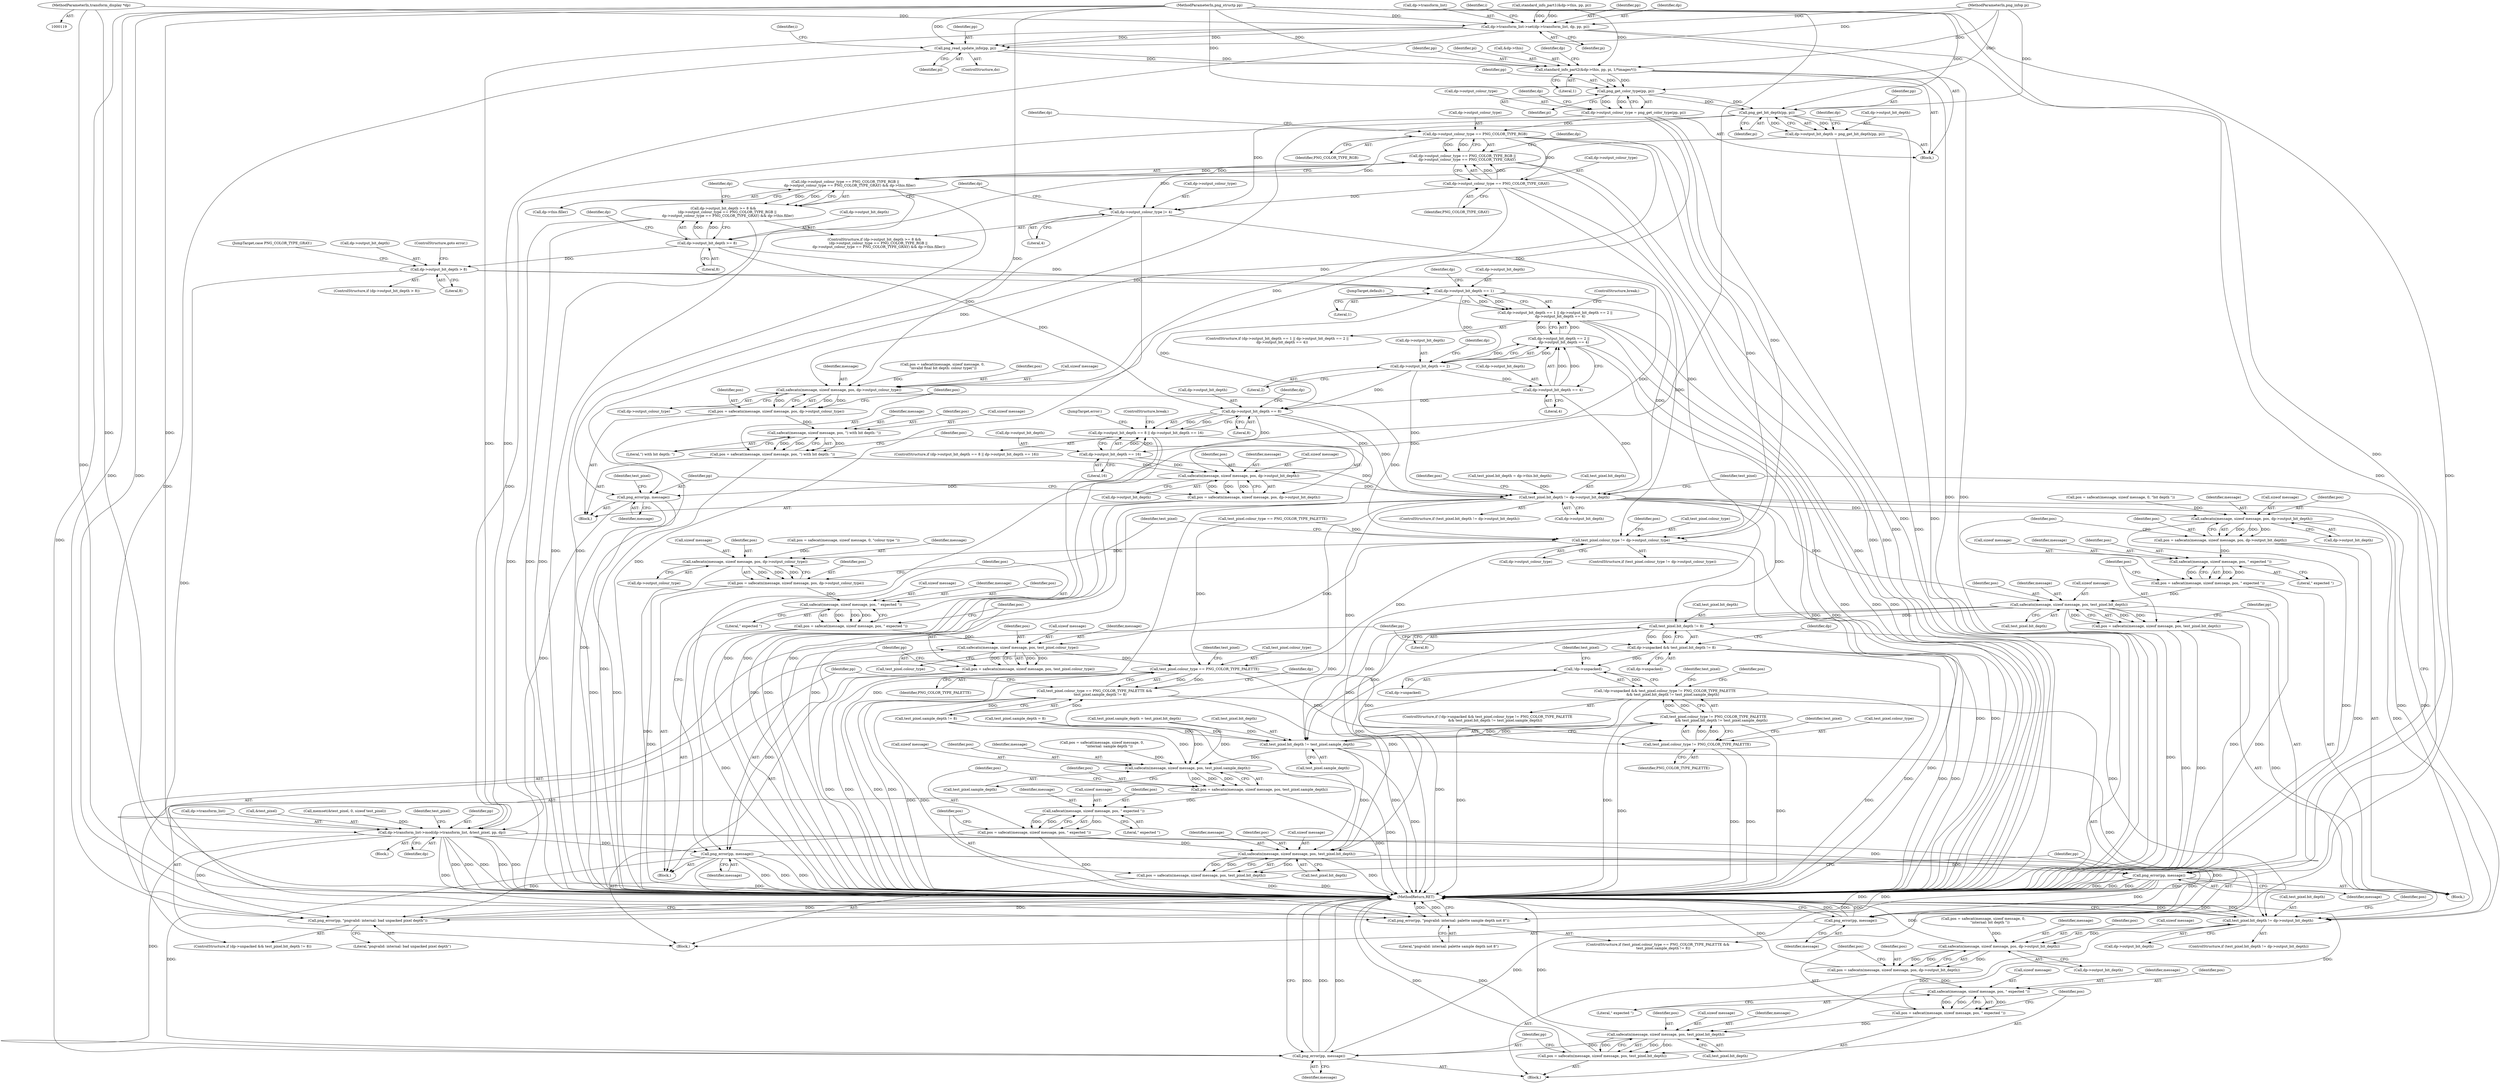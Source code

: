 digraph "0_Android_9d4853418ab2f754c2b63e091c29c5529b8b86ca_149@pointer" {
"1000120" [label="(MethodParameterIn,transform_display *dp)"];
"1000131" [label="(Call,dp->transform_list->set(dp->transform_list, dp, pp, pi))"];
"1000148" [label="(Call,png_read_update_info(pp, pi))"];
"1000155" [label="(Call,standard_info_part2(&dp->this, pp, pi, 1/*images*/))"];
"1000167" [label="(Call,png_get_color_type(pp, pi))"];
"1000163" [label="(Call,dp->output_colour_type = png_get_color_type(pp, pi))"];
"1000186" [label="(Call,dp->output_colour_type == PNG_COLOR_TYPE_RGB)"];
"1000185" [label="(Call,dp->output_colour_type == PNG_COLOR_TYPE_RGB ||\n        dp->output_colour_type == PNG_COLOR_TYPE_GRAY)"];
"1000184" [label="(Call,(dp->output_colour_type == PNG_COLOR_TYPE_RGB ||\n        dp->output_colour_type == PNG_COLOR_TYPE_GRAY) && dp->this.filler)"];
"1000178" [label="(Call,dp->output_bit_depth >= 8 &&\n       (dp->output_colour_type == PNG_COLOR_TYPE_RGB ||\n        dp->output_colour_type == PNG_COLOR_TYPE_GRAY) && dp->this.filler)"];
"1000191" [label="(Call,dp->output_colour_type == PNG_COLOR_TYPE_GRAY)"];
"1000201" [label="(Call,dp->output_colour_type |= 4)"];
"1000267" [label="(Call,safecatn(message, sizeof message, pos, dp->output_colour_type))"];
"1000265" [label="(Call,pos = safecatn(message, sizeof message, pos, dp->output_colour_type))"];
"1000277" [label="(Call,safecat(message, sizeof message, pos, \") with bit depth: \"))"];
"1000275" [label="(Call,pos = safecat(message, sizeof message, pos, \") with bit depth: \"))"];
"1000285" [label="(Call,safecatn(message, sizeof message, pos, dp->output_bit_depth))"];
"1000283" [label="(Call,pos = safecatn(message, sizeof message, pos, dp->output_bit_depth))"];
"1000293" [label="(Call,png_error(pp, message))"];
"1000371" [label="(Call,dp->transform_list->mod(dp->transform_list, &test_pixel, pp, dp))"];
"1000426" [label="(Call,png_error(pp, message))"];
"1000476" [label="(Call,png_error(pp, message))"];
"1000491" [label="(Call,png_error(pp, \"pngvalid: internal: palette sample depth not 8\"))"];
"1000505" [label="(Call,png_error(pp, \"pngvalid: internal: bad unpacked pixel depth\"))"];
"1000567" [label="(Call,png_error(pp, message))"];
"1000618" [label="(Call,png_error(pp, message))"];
"1000430" [label="(Call,test_pixel.bit_depth != dp->output_bit_depth)"];
"1000450" [label="(Call,safecatn(message, sizeof message, pos, dp->output_bit_depth))"];
"1000448" [label="(Call,pos = safecatn(message, sizeof message, pos, dp->output_bit_depth))"];
"1000460" [label="(Call,safecat(message, sizeof message, pos, \" expected \"))"];
"1000458" [label="(Call,pos = safecat(message, sizeof message, pos, \" expected \"))"];
"1000468" [label="(Call,safecatn(message, sizeof message, pos, test_pixel.bit_depth))"];
"1000466" [label="(Call,pos = safecatn(message, sizeof message, pos, test_pixel.bit_depth))"];
"1000500" [label="(Call,test_pixel.bit_depth != 8)"];
"1000496" [label="(Call,dp->unpacked && test_pixel.bit_depth != 8)"];
"1000511" [label="(Call,!dp->unpacked)"];
"1000510" [label="(Call,!dp->unpacked && test_pixel.colour_type != PNG_COLOR_TYPE_PALETTE\n              && test_pixel.bit_depth != test_pixel.sample_depth)"];
"1000521" [label="(Call,test_pixel.bit_depth != test_pixel.sample_depth)"];
"1000515" [label="(Call,test_pixel.colour_type != PNG_COLOR_TYPE_PALETTE\n              && test_pixel.bit_depth != test_pixel.sample_depth)"];
"1000541" [label="(Call,safecatn(message, sizeof message, pos, test_pixel.sample_depth))"];
"1000539" [label="(Call,pos = safecatn(message, sizeof message, pos, test_pixel.sample_depth))"];
"1000551" [label="(Call,safecat(message, sizeof message, pos, \" expected \"))"];
"1000549" [label="(Call,pos = safecat(message, sizeof message, pos, \" expected \"))"];
"1000559" [label="(Call,safecatn(message, sizeof message, pos, test_pixel.bit_depth))"];
"1000557" [label="(Call,pos = safecatn(message, sizeof message, pos, test_pixel.bit_depth))"];
"1000572" [label="(Call,test_pixel.bit_depth != dp->output_bit_depth)"];
"1000592" [label="(Call,safecatn(message, sizeof message, pos, dp->output_bit_depth))"];
"1000590" [label="(Call,pos = safecatn(message, sizeof message, pos, dp->output_bit_depth))"];
"1000602" [label="(Call,safecat(message, sizeof message, pos, \" expected \"))"];
"1000600" [label="(Call,pos = safecat(message, sizeof message, pos, \" expected \"))"];
"1000610" [label="(Call,safecatn(message, sizeof message, pos, test_pixel.bit_depth))"];
"1000608" [label="(Call,pos = safecatn(message, sizeof message, pos, test_pixel.bit_depth))"];
"1000380" [label="(Call,test_pixel.colour_type != dp->output_colour_type)"];
"1000400" [label="(Call,safecatn(message, sizeof message, pos, dp->output_colour_type))"];
"1000398" [label="(Call,pos = safecatn(message, sizeof message, pos, dp->output_colour_type))"];
"1000410" [label="(Call,safecat(message, sizeof message, pos, \" expected \"))"];
"1000408" [label="(Call,pos = safecat(message, sizeof message, pos, \" expected \"))"];
"1000418" [label="(Call,safecatn(message, sizeof message, pos, test_pixel.colour_type))"];
"1000416" [label="(Call,pos = safecatn(message, sizeof message, pos, test_pixel.colour_type))"];
"1000481" [label="(Call,test_pixel.colour_type == PNG_COLOR_TYPE_PALETTE)"];
"1000480" [label="(Call,test_pixel.colour_type == PNG_COLOR_TYPE_PALETTE &&\n          test_pixel.sample_depth != 8)"];
"1000516" [label="(Call,test_pixel.colour_type != PNG_COLOR_TYPE_PALETTE)"];
"1000174" [label="(Call,png_get_bit_depth(pp, pi))"];
"1000170" [label="(Call,dp->output_bit_depth = png_get_bit_depth(pp, pi))"];
"1000179" [label="(Call,dp->output_bit_depth >= 8)"];
"1000213" [label="(Call,dp->output_bit_depth > 8)"];
"1000222" [label="(Call,dp->output_bit_depth == 1)"];
"1000221" [label="(Call,dp->output_bit_depth == 1 || dp->output_bit_depth == 2 ||\n         dp->output_bit_depth == 4)"];
"1000228" [label="(Call,dp->output_bit_depth == 2)"];
"1000227" [label="(Call,dp->output_bit_depth == 2 ||\n         dp->output_bit_depth == 4)"];
"1000233" [label="(Call,dp->output_bit_depth == 4)"];
"1000242" [label="(Call,dp->output_bit_depth == 8)"];
"1000241" [label="(Call,dp->output_bit_depth == 8 || dp->output_bit_depth == 16)"];
"1000247" [label="(Call,dp->output_bit_depth == 16)"];
"1000481" [label="(Call,test_pixel.colour_type == PNG_COLOR_TYPE_PALETTE)"];
"1000451" [label="(Identifier,message)"];
"1000371" [label="(Call,dp->transform_list->mod(dp->transform_list, &test_pixel, pp, dp))"];
"1000513" [label="(Identifier,dp)"];
"1000400" [label="(Call,safecatn(message, sizeof message, pos, dp->output_colour_type))"];
"1000219" [label="(JumpTarget,case PNG_COLOR_TYPE_GRAY:)"];
"1000195" [label="(Identifier,PNG_COLOR_TYPE_GRAY)"];
"1000202" [label="(Call,dp->output_colour_type)"];
"1000420" [label="(Call,sizeof message)"];
"1000267" [label="(Call,safecatn(message, sizeof message, pos, dp->output_colour_type))"];
"1000191" [label="(Call,dp->output_colour_type == PNG_COLOR_TYPE_GRAY)"];
"1000458" [label="(Call,pos = safecat(message, sizeof message, pos, \" expected \"))"];
"1000164" [label="(Call,dp->output_colour_type)"];
"1000278" [label="(Identifier,message)"];
"1000492" [label="(Identifier,pp)"];
"1000448" [label="(Call,pos = safecatn(message, sizeof message, pos, dp->output_bit_depth))"];
"1000603" [label="(Identifier,message)"];
"1000222" [label="(Call,dp->output_bit_depth == 1)"];
"1000498" [label="(Identifier,dp)"];
"1000187" [label="(Call,dp->output_colour_type)"];
"1000281" [label="(Identifier,pos)"];
"1000432" [label="(Identifier,test_pixel)"];
"1000123" [label="(Block,)"];
"1000572" [label="(Call,test_pixel.bit_depth != dp->output_bit_depth)"];
"1000466" [label="(Call,pos = safecatn(message, sizeof message, pos, test_pixel.bit_depth))"];
"1000541" [label="(Call,safecatn(message, sizeof message, pos, test_pixel.sample_depth))"];
"1000495" [label="(ControlStructure,if (dp->unpacked && test_pixel.bit_depth != 8))"];
"1000417" [label="(Identifier,pos)"];
"1000135" [label="(Identifier,dp)"];
"1000606" [label="(Identifier,pos)"];
"1000480" [label="(Call,test_pixel.colour_type == PNG_COLOR_TYPE_PALETTE &&\n          test_pixel.sample_depth != 8)"];
"1000478" [label="(Identifier,message)"];
"1000214" [label="(Call,dp->output_bit_depth)"];
"1000510" [label="(Call,!dp->unpacked && test_pixel.colour_type != PNG_COLOR_TYPE_PALETTE\n              && test_pixel.bit_depth != test_pixel.sample_depth)"];
"1000515" [label="(Call,test_pixel.colour_type != PNG_COLOR_TYPE_PALETTE\n              && test_pixel.bit_depth != test_pixel.sample_depth)"];
"1000398" [label="(Call,pos = safecatn(message, sizeof message, pos, dp->output_colour_type))"];
"1000220" [label="(ControlStructure,if (dp->output_bit_depth == 1 || dp->output_bit_depth == 2 ||\n         dp->output_bit_depth == 4))"];
"1000265" [label="(Call,pos = safecatn(message, sizeof message, pos, dp->output_colour_type))"];
"1000558" [label="(Identifier,pos)"];
"1000155" [label="(Call,standard_info_part2(&dp->this, pp, pi, 1/*images*/))"];
"1000203" [label="(Identifier,dp)"];
"1000483" [label="(Identifier,test_pixel)"];
"1000449" [label="(Identifier,pos)"];
"1000328" [label="(Call,test_pixel.sample_depth = 8)"];
"1000591" [label="(Identifier,pos)"];
"1000176" [label="(Identifier,pi)"];
"1000608" [label="(Call,pos = safecatn(message, sizeof message, pos, test_pixel.bit_depth))"];
"1000190" [label="(Identifier,PNG_COLOR_TYPE_RGB)"];
"1000279" [label="(Call,sizeof message)"];
"1000506" [label="(Identifier,pp)"];
"1000512" [label="(Call,dp->unpacked)"];
"1000243" [label="(Call,dp->output_bit_depth)"];
"1000563" [label="(Identifier,pos)"];
"1000567" [label="(Call,png_error(pp, message))"];
"1000507" [label="(Literal,\"pngvalid: internal: bad unpacked pixel depth\")"];
"1000241" [label="(Call,dp->output_bit_depth == 8 || dp->output_bit_depth == 16)"];
"1000268" [label="(Identifier,message)"];
"1000252" [label="(ControlStructure,break;)"];
"1000473" [label="(Call,test_pixel.bit_depth)"];
"1000377" [label="(Identifier,pp)"];
"1000460" [label="(Call,safecat(message, sizeof message, pos, \" expected \"))"];
"1000593" [label="(Identifier,message)"];
"1000516" [label="(Call,test_pixel.colour_type != PNG_COLOR_TYPE_PALETTE)"];
"1000553" [label="(Call,sizeof message)"];
"1000596" [label="(Identifier,pos)"];
"1000300" [label="(Identifier,test_pixel)"];
"1000404" [label="(Identifier,pos)"];
"1000462" [label="(Call,sizeof message)"];
"1000579" [label="(Block,)"];
"1000511" [label="(Call,!dp->unpacked)"];
"1000493" [label="(Literal,\"pngvalid: internal: palette sample depth not 8\")"];
"1000441" [label="(Identifier,pos)"];
"1000518" [label="(Identifier,test_pixel)"];
"1000427" [label="(Identifier,pp)"];
"1000390" [label="(Call,pos = safecat(message, sizeof message, 0, \"colour type \"))"];
"1000198" [label="(Identifier,dp)"];
"1000419" [label="(Identifier,message)"];
"1000160" [label="(Identifier,pp)"];
"1000186" [label="(Call,dp->output_colour_type == PNG_COLOR_TYPE_RGB)"];
"1000545" [label="(Identifier,pos)"];
"1000272" [label="(Call,dp->output_colour_type)"];
"1000569" [label="(Identifier,message)"];
"1000228" [label="(Call,dp->output_bit_depth == 2)"];
"1000561" [label="(Call,sizeof message)"];
"1000156" [label="(Call,&dp->this)"];
"1000564" [label="(Call,test_pixel.bit_depth)"];
"1000334" [label="(Call,test_pixel.sample_depth = test_pixel.bit_depth)"];
"1000573" [label="(Call,test_pixel.bit_depth)"];
"1000384" [label="(Call,dp->output_colour_type)"];
"1000410" [label="(Call,safecat(message, sizeof message, pos, \" expected \"))"];
"1000165" [label="(Identifier,dp)"];
"1000180" [label="(Call,dp->output_bit_depth)"];
"1000212" [label="(ControlStructure,if (dp->output_bit_depth > 8))"];
"1000192" [label="(Call,dp->output_colour_type)"];
"1000455" [label="(Call,dp->output_bit_depth)"];
"1000296" [label="(Block,)"];
"1000401" [label="(Identifier,message)"];
"1000416" [label="(Call,pos = safecatn(message, sizeof message, pos, test_pixel.colour_type))"];
"1000218" [label="(ControlStructure,goto error;)"];
"1000285" [label="(Call,safecatn(message, sizeof message, pos, dp->output_bit_depth))"];
"1000226" [label="(Literal,1)"];
"1000121" [label="(MethodParameterIn,png_structp pp)"];
"1000430" [label="(Call,test_pixel.bit_depth != dp->output_bit_depth)"];
"1000505" [label="(Call,png_error(pp, \"pngvalid: internal: bad unpacked pixel depth\"))"];
"1000372" [label="(Call,dp->transform_list)"];
"1000289" [label="(Identifier,pos)"];
"1000543" [label="(Call,sizeof message)"];
"1000179" [label="(Call,dp->output_bit_depth >= 8)"];
"1000559" [label="(Call,safecatn(message, sizeof message, pos, test_pixel.bit_depth))"];
"1000470" [label="(Call,sizeof message)"];
"1000137" [label="(Identifier,pi)"];
"1000590" [label="(Call,pos = safecatn(message, sizeof message, pos, dp->output_bit_depth))"];
"1000283" [label="(Call,pos = safecatn(message, sizeof message, pos, dp->output_bit_depth))"];
"1000162" [label="(Literal,1)"];
"1000609" [label="(Identifier,pos)"];
"1000412" [label="(Call,sizeof message)"];
"1000525" [label="(Call,test_pixel.sample_depth)"];
"1000485" [label="(Identifier,PNG_COLOR_TYPE_PALETTE)"];
"1000450" [label="(Call,safecatn(message, sizeof message, pos, dp->output_bit_depth))"];
"1000422" [label="(Identifier,pos)"];
"1000415" [label="(Literal,\" expected \")"];
"1000253" [label="(JumpTarget,error:)"];
"1000257" [label="(Call,pos = safecat(message, sizeof message, 0,\n \"invalid final bit depth: colour type(\"))"];
"1000242" [label="(Call,dp->output_bit_depth == 8)"];
"1000175" [label="(Identifier,pp)"];
"1000295" [label="(Identifier,message)"];
"1000408" [label="(Call,pos = safecat(message, sizeof message, pos, \" expected \"))"];
"1000409" [label="(Identifier,pos)"];
"1000381" [label="(Call,test_pixel.colour_type)"];
"1000229" [label="(Call,dp->output_bit_depth)"];
"1000177" [label="(ControlStructure,if (dp->output_bit_depth >= 8 &&\n       (dp->output_colour_type == PNG_COLOR_TYPE_RGB ||\n        dp->output_colour_type == PNG_COLOR_TYPE_GRAY) && dp->this.filler))"];
"1000248" [label="(Call,dp->output_bit_depth)"];
"1000205" [label="(Literal,4)"];
"1000132" [label="(Call,dp->transform_list)"];
"1000521" [label="(Call,test_pixel.bit_depth != test_pixel.sample_depth)"];
"1000551" [label="(Call,safecat(message, sizeof message, pos, \" expected \"))"];
"1000594" [label="(Call,sizeof message)"];
"1000217" [label="(Literal,8)"];
"1000597" [label="(Call,dp->output_bit_depth)"];
"1000600" [label="(Call,pos = safecat(message, sizeof message, pos, \" expected \"))"];
"1000601" [label="(Identifier,pos)"];
"1000238" [label="(ControlStructure,break;)"];
"1000556" [label="(Literal,\" expected \")"];
"1000277" [label="(Call,safecat(message, sizeof message, pos, \") with bit depth: \"))"];
"1000171" [label="(Call,dp->output_bit_depth)"];
"1000426" [label="(Call,png_error(pp, message))"];
"1000251" [label="(Literal,16)"];
"1000131" [label="(Call,dp->transform_list->set(dp->transform_list, dp, pp, pi))"];
"1000523" [label="(Identifier,test_pixel)"];
"1000602" [label="(Call,safecat(message, sizeof message, pos, \" expected \"))"];
"1000230" [label="(Identifier,dp)"];
"1000150" [label="(Identifier,pi)"];
"1000169" [label="(Identifier,pi)"];
"1000476" [label="(Call,png_error(pp, message))"];
"1000568" [label="(Identifier,pp)"];
"1000276" [label="(Identifier,pos)"];
"1000227" [label="(Call,dp->output_bit_depth == 2 ||\n         dp->output_bit_depth == 4)"];
"1000583" [label="(Identifier,pos)"];
"1000313" [label="(Call,test_pixel.bit_depth = dp->this.bit_depth)"];
"1000411" [label="(Identifier,message)"];
"1000429" [label="(ControlStructure,if (test_pixel.bit_depth != dp->output_bit_depth))"];
"1000486" [label="(Call,test_pixel.sample_depth != 8)"];
"1000201" [label="(Call,dp->output_colour_type |= 4)"];
"1000196" [label="(Call,dp->this.filler)"];
"1000497" [label="(Call,dp->unpacked)"];
"1000290" [label="(Call,dp->output_bit_depth)"];
"1000540" [label="(Identifier,pos)"];
"1000174" [label="(Call,png_get_bit_depth(pp, pi))"];
"1000323" [label="(Call,test_pixel.colour_type == PNG_COLOR_TYPE_PALETTE)"];
"1000520" [label="(Identifier,PNG_COLOR_TYPE_PALETTE)"];
"1000607" [label="(Literal,\" expected \")"];
"1000249" [label="(Identifier,dp)"];
"1000522" [label="(Call,test_pixel.bit_depth)"];
"1000293" [label="(Call,png_error(pp, message))"];
"1000375" [label="(Call,&test_pixel)"];
"1000141" [label="(Identifier,i)"];
"1000452" [label="(Call,sizeof message)"];
"1000454" [label="(Identifier,pos)"];
"1000247" [label="(Call,dp->output_bit_depth == 16)"];
"1000440" [label="(Call,pos = safecat(message, sizeof message, 0, \"bit depth \"))"];
"1000184" [label="(Call,(dp->output_colour_type == PNG_COLOR_TYPE_RGB ||\n        dp->output_colour_type == PNG_COLOR_TYPE_GRAY) && dp->this.filler)"];
"1000618" [label="(Call,png_error(pp, message))"];
"1000378" [label="(Identifier,dp)"];
"1000188" [label="(Identifier,dp)"];
"1000148" [label="(Call,png_read_update_info(pp, pi))"];
"1000501" [label="(Call,test_pixel.bit_depth)"];
"1000542" [label="(Identifier,message)"];
"1000167" [label="(Call,png_get_color_type(pp, pi))"];
"1000604" [label="(Call,sizeof message)"];
"1000271" [label="(Identifier,pos)"];
"1000391" [label="(Identifier,pos)"];
"1000555" [label="(Identifier,pos)"];
"1000269" [label="(Call,sizeof message)"];
"1000246" [label="(Literal,8)"];
"1000467" [label="(Identifier,pos)"];
"1000120" [label="(MethodParameterIn,transform_display *dp)"];
"1000124" [label="(Call,standard_info_part1(&dp->this, pp, pi))"];
"1000294" [label="(Identifier,pp)"];
"1000428" [label="(Identifier,message)"];
"1000223" [label="(Call,dp->output_bit_depth)"];
"1000232" [label="(Literal,2)"];
"1000233" [label="(Call,dp->output_bit_depth == 4)"];
"1000434" [label="(Call,dp->output_bit_depth)"];
"1000571" [label="(ControlStructure,if (test_pixel.bit_depth != dp->output_bit_depth))"];
"1000614" [label="(Identifier,pos)"];
"1000235" [label="(Identifier,dp)"];
"1000459" [label="(Identifier,pos)"];
"1000402" [label="(Call,sizeof message)"];
"1000399" [label="(Identifier,pos)"];
"1000286" [label="(Identifier,message)"];
"1000387" [label="(Block,)"];
"1000423" [label="(Call,test_pixel.colour_type)"];
"1000557" [label="(Call,pos = safecatn(message, sizeof message, pos, test_pixel.bit_depth))"];
"1000468" [label="(Call,safecatn(message, sizeof message, pos, test_pixel.bit_depth))"];
"1000418" [label="(Call,safecatn(message, sizeof message, pos, test_pixel.colour_type))"];
"1000437" [label="(Block,)"];
"1000284" [label="(Identifier,pos)"];
"1000620" [label="(Identifier,message)"];
"1000539" [label="(Call,pos = safecatn(message, sizeof message, pos, test_pixel.sample_depth))"];
"1000161" [label="(Identifier,pi)"];
"1000472" [label="(Identifier,pos)"];
"1000178" [label="(Call,dp->output_bit_depth >= 8 &&\n       (dp->output_colour_type == PNG_COLOR_TYPE_RGB ||\n        dp->output_colour_type == PNG_COLOR_TYPE_GRAY) && dp->this.filler)"];
"1000531" [label="(Call,pos = safecat(message, sizeof message, 0,\n             \"internal: sample depth \"))"];
"1000298" [label="(Call,memset(&test_pixel, 0, sizeof test_pixel))"];
"1000136" [label="(Identifier,pp)"];
"1000550" [label="(Identifier,pos)"];
"1000163" [label="(Call,dp->output_colour_type = png_get_color_type(pp, pi))"];
"1000610" [label="(Call,safecatn(message, sizeof message, pos, test_pixel.bit_depth))"];
"1000491" [label="(Call,png_error(pp, \"pngvalid: internal: palette sample depth not 8\"))"];
"1000266" [label="(Identifier,pos)"];
"1000275" [label="(Call,pos = safecat(message, sizeof message, pos, \") with bit depth: \"))"];
"1000549" [label="(Call,pos = safecat(message, sizeof message, pos, \" expected \"))"];
"1000532" [label="(Identifier,pos)"];
"1000560" [label="(Identifier,message)"];
"1000592" [label="(Call,safecatn(message, sizeof message, pos, dp->output_bit_depth))"];
"1000170" [label="(Call,dp->output_bit_depth = png_get_bit_depth(pp, pi))"];
"1000221" [label="(Call,dp->output_bit_depth == 1 || dp->output_bit_depth == 2 ||\n         dp->output_bit_depth == 4)"];
"1000379" [label="(ControlStructure,if (test_pixel.colour_type != dp->output_colour_type))"];
"1000621" [label="(MethodReturn,RET)"];
"1000612" [label="(Call,sizeof message)"];
"1000153" [label="(Identifier,i)"];
"1000208" [label="(Identifier,dp)"];
"1000382" [label="(Identifier,test_pixel)"];
"1000500" [label="(Call,test_pixel.bit_depth != 8)"];
"1000552" [label="(Identifier,message)"];
"1000582" [label="(Call,pos = safecat(message, sizeof message, 0,\n            \"internal: bit depth \"))"];
"1000574" [label="(Identifier,test_pixel)"];
"1000619" [label="(Identifier,pp)"];
"1000414" [label="(Identifier,pos)"];
"1000254" [label="(Block,)"];
"1000465" [label="(Literal,\" expected \")"];
"1000183" [label="(Literal,8)"];
"1000380" [label="(Call,test_pixel.colour_type != dp->output_colour_type)"];
"1000234" [label="(Call,dp->output_bit_depth)"];
"1000287" [label="(Call,sizeof message)"];
"1000509" [label="(ControlStructure,if (!dp->unpacked && test_pixel.colour_type != PNG_COLOR_TYPE_PALETTE\n              && test_pixel.bit_depth != test_pixel.sample_depth))"];
"1000237" [label="(Literal,4)"];
"1000213" [label="(Call,dp->output_bit_depth > 8)"];
"1000181" [label="(Identifier,dp)"];
"1000282" [label="(Literal,\") with bit depth: \")"];
"1000431" [label="(Call,test_pixel.bit_depth)"];
"1000168" [label="(Identifier,pp)"];
"1000482" [label="(Call,test_pixel.colour_type)"];
"1000185" [label="(Call,dp->output_colour_type == PNG_COLOR_TYPE_RGB ||\n        dp->output_colour_type == PNG_COLOR_TYPE_GRAY)"];
"1000461" [label="(Identifier,message)"];
"1000504" [label="(Literal,8)"];
"1000405" [label="(Call,dp->output_colour_type)"];
"1000528" [label="(Block,)"];
"1000546" [label="(Call,test_pixel.sample_depth)"];
"1000122" [label="(MethodParameterIn,png_infop pi)"];
"1000149" [label="(Identifier,pp)"];
"1000469" [label="(Identifier,message)"];
"1000479" [label="(ControlStructure,if (test_pixel.colour_type == PNG_COLOR_TYPE_PALETTE &&\n          test_pixel.sample_depth != 8))"];
"1000576" [label="(Call,dp->output_bit_depth)"];
"1000615" [label="(Call,test_pixel.bit_depth)"];
"1000477" [label="(Identifier,pp)"];
"1000193" [label="(Identifier,dp)"];
"1000496" [label="(Call,dp->unpacked && test_pixel.bit_depth != 8)"];
"1000464" [label="(Identifier,pos)"];
"1000611" [label="(Identifier,message)"];
"1000488" [label="(Identifier,test_pixel)"];
"1000517" [label="(Call,test_pixel.colour_type)"];
"1000147" [label="(ControlStructure,do)"];
"1000172" [label="(Identifier,dp)"];
"1000240" [label="(ControlStructure,if (dp->output_bit_depth == 8 || dp->output_bit_depth == 16))"];
"1000239" [label="(JumpTarget,default:)"];
"1000120" -> "1000119"  [label="AST: "];
"1000120" -> "1000621"  [label="DDG: "];
"1000120" -> "1000131"  [label="DDG: "];
"1000120" -> "1000371"  [label="DDG: "];
"1000131" -> "1000123"  [label="AST: "];
"1000131" -> "1000137"  [label="CFG: "];
"1000132" -> "1000131"  [label="AST: "];
"1000135" -> "1000131"  [label="AST: "];
"1000136" -> "1000131"  [label="AST: "];
"1000137" -> "1000131"  [label="AST: "];
"1000141" -> "1000131"  [label="CFG: "];
"1000131" -> "1000621"  [label="DDG: "];
"1000124" -> "1000131"  [label="DDG: "];
"1000124" -> "1000131"  [label="DDG: "];
"1000121" -> "1000131"  [label="DDG: "];
"1000122" -> "1000131"  [label="DDG: "];
"1000131" -> "1000148"  [label="DDG: "];
"1000131" -> "1000148"  [label="DDG: "];
"1000131" -> "1000371"  [label="DDG: "];
"1000131" -> "1000371"  [label="DDG: "];
"1000148" -> "1000147"  [label="AST: "];
"1000148" -> "1000150"  [label="CFG: "];
"1000149" -> "1000148"  [label="AST: "];
"1000150" -> "1000148"  [label="AST: "];
"1000153" -> "1000148"  [label="CFG: "];
"1000148" -> "1000621"  [label="DDG: "];
"1000121" -> "1000148"  [label="DDG: "];
"1000122" -> "1000148"  [label="DDG: "];
"1000148" -> "1000155"  [label="DDG: "];
"1000148" -> "1000155"  [label="DDG: "];
"1000155" -> "1000123"  [label="AST: "];
"1000155" -> "1000162"  [label="CFG: "];
"1000156" -> "1000155"  [label="AST: "];
"1000160" -> "1000155"  [label="AST: "];
"1000161" -> "1000155"  [label="AST: "];
"1000162" -> "1000155"  [label="AST: "];
"1000165" -> "1000155"  [label="CFG: "];
"1000155" -> "1000621"  [label="DDG: "];
"1000155" -> "1000621"  [label="DDG: "];
"1000124" -> "1000155"  [label="DDG: "];
"1000121" -> "1000155"  [label="DDG: "];
"1000122" -> "1000155"  [label="DDG: "];
"1000155" -> "1000167"  [label="DDG: "];
"1000155" -> "1000167"  [label="DDG: "];
"1000167" -> "1000163"  [label="AST: "];
"1000167" -> "1000169"  [label="CFG: "];
"1000168" -> "1000167"  [label="AST: "];
"1000169" -> "1000167"  [label="AST: "];
"1000163" -> "1000167"  [label="CFG: "];
"1000167" -> "1000163"  [label="DDG: "];
"1000167" -> "1000163"  [label="DDG: "];
"1000121" -> "1000167"  [label="DDG: "];
"1000122" -> "1000167"  [label="DDG: "];
"1000167" -> "1000174"  [label="DDG: "];
"1000167" -> "1000174"  [label="DDG: "];
"1000163" -> "1000123"  [label="AST: "];
"1000164" -> "1000163"  [label="AST: "];
"1000172" -> "1000163"  [label="CFG: "];
"1000163" -> "1000621"  [label="DDG: "];
"1000163" -> "1000186"  [label="DDG: "];
"1000163" -> "1000201"  [label="DDG: "];
"1000163" -> "1000267"  [label="DDG: "];
"1000163" -> "1000380"  [label="DDG: "];
"1000186" -> "1000185"  [label="AST: "];
"1000186" -> "1000190"  [label="CFG: "];
"1000187" -> "1000186"  [label="AST: "];
"1000190" -> "1000186"  [label="AST: "];
"1000193" -> "1000186"  [label="CFG: "];
"1000185" -> "1000186"  [label="CFG: "];
"1000186" -> "1000621"  [label="DDG: "];
"1000186" -> "1000185"  [label="DDG: "];
"1000186" -> "1000185"  [label="DDG: "];
"1000186" -> "1000191"  [label="DDG: "];
"1000186" -> "1000201"  [label="DDG: "];
"1000186" -> "1000267"  [label="DDG: "];
"1000186" -> "1000380"  [label="DDG: "];
"1000185" -> "1000184"  [label="AST: "];
"1000185" -> "1000191"  [label="CFG: "];
"1000191" -> "1000185"  [label="AST: "];
"1000198" -> "1000185"  [label="CFG: "];
"1000184" -> "1000185"  [label="CFG: "];
"1000185" -> "1000621"  [label="DDG: "];
"1000185" -> "1000621"  [label="DDG: "];
"1000185" -> "1000184"  [label="DDG: "];
"1000185" -> "1000184"  [label="DDG: "];
"1000191" -> "1000185"  [label="DDG: "];
"1000191" -> "1000185"  [label="DDG: "];
"1000184" -> "1000178"  [label="AST: "];
"1000184" -> "1000196"  [label="CFG: "];
"1000196" -> "1000184"  [label="AST: "];
"1000178" -> "1000184"  [label="CFG: "];
"1000184" -> "1000621"  [label="DDG: "];
"1000184" -> "1000621"  [label="DDG: "];
"1000184" -> "1000178"  [label="DDG: "];
"1000184" -> "1000178"  [label="DDG: "];
"1000178" -> "1000177"  [label="AST: "];
"1000178" -> "1000179"  [label="CFG: "];
"1000179" -> "1000178"  [label="AST: "];
"1000203" -> "1000178"  [label="CFG: "];
"1000208" -> "1000178"  [label="CFG: "];
"1000178" -> "1000621"  [label="DDG: "];
"1000178" -> "1000621"  [label="DDG: "];
"1000178" -> "1000621"  [label="DDG: "];
"1000179" -> "1000178"  [label="DDG: "];
"1000179" -> "1000178"  [label="DDG: "];
"1000191" -> "1000195"  [label="CFG: "];
"1000192" -> "1000191"  [label="AST: "];
"1000195" -> "1000191"  [label="AST: "];
"1000191" -> "1000621"  [label="DDG: "];
"1000191" -> "1000201"  [label="DDG: "];
"1000191" -> "1000267"  [label="DDG: "];
"1000191" -> "1000380"  [label="DDG: "];
"1000201" -> "1000177"  [label="AST: "];
"1000201" -> "1000205"  [label="CFG: "];
"1000202" -> "1000201"  [label="AST: "];
"1000205" -> "1000201"  [label="AST: "];
"1000208" -> "1000201"  [label="CFG: "];
"1000201" -> "1000621"  [label="DDG: "];
"1000201" -> "1000267"  [label="DDG: "];
"1000201" -> "1000380"  [label="DDG: "];
"1000267" -> "1000265"  [label="AST: "];
"1000267" -> "1000272"  [label="CFG: "];
"1000268" -> "1000267"  [label="AST: "];
"1000269" -> "1000267"  [label="AST: "];
"1000271" -> "1000267"  [label="AST: "];
"1000272" -> "1000267"  [label="AST: "];
"1000265" -> "1000267"  [label="CFG: "];
"1000267" -> "1000265"  [label="DDG: "];
"1000267" -> "1000265"  [label="DDG: "];
"1000267" -> "1000265"  [label="DDG: "];
"1000257" -> "1000267"  [label="DDG: "];
"1000267" -> "1000380"  [label="DDG: "];
"1000265" -> "1000254"  [label="AST: "];
"1000266" -> "1000265"  [label="AST: "];
"1000276" -> "1000265"  [label="CFG: "];
"1000265" -> "1000621"  [label="DDG: "];
"1000265" -> "1000277"  [label="DDG: "];
"1000277" -> "1000275"  [label="AST: "];
"1000277" -> "1000282"  [label="CFG: "];
"1000278" -> "1000277"  [label="AST: "];
"1000279" -> "1000277"  [label="AST: "];
"1000281" -> "1000277"  [label="AST: "];
"1000282" -> "1000277"  [label="AST: "];
"1000275" -> "1000277"  [label="CFG: "];
"1000277" -> "1000275"  [label="DDG: "];
"1000277" -> "1000275"  [label="DDG: "];
"1000277" -> "1000275"  [label="DDG: "];
"1000275" -> "1000254"  [label="AST: "];
"1000276" -> "1000275"  [label="AST: "];
"1000284" -> "1000275"  [label="CFG: "];
"1000275" -> "1000621"  [label="DDG: "];
"1000275" -> "1000285"  [label="DDG: "];
"1000285" -> "1000283"  [label="AST: "];
"1000285" -> "1000290"  [label="CFG: "];
"1000286" -> "1000285"  [label="AST: "];
"1000287" -> "1000285"  [label="AST: "];
"1000289" -> "1000285"  [label="AST: "];
"1000290" -> "1000285"  [label="AST: "];
"1000283" -> "1000285"  [label="CFG: "];
"1000285" -> "1000283"  [label="DDG: "];
"1000285" -> "1000283"  [label="DDG: "];
"1000285" -> "1000283"  [label="DDG: "];
"1000247" -> "1000285"  [label="DDG: "];
"1000213" -> "1000285"  [label="DDG: "];
"1000242" -> "1000285"  [label="DDG: "];
"1000285" -> "1000293"  [label="DDG: "];
"1000285" -> "1000430"  [label="DDG: "];
"1000283" -> "1000254"  [label="AST: "];
"1000284" -> "1000283"  [label="AST: "];
"1000294" -> "1000283"  [label="CFG: "];
"1000283" -> "1000621"  [label="DDG: "];
"1000283" -> "1000621"  [label="DDG: "];
"1000293" -> "1000254"  [label="AST: "];
"1000293" -> "1000295"  [label="CFG: "];
"1000294" -> "1000293"  [label="AST: "];
"1000295" -> "1000293"  [label="AST: "];
"1000300" -> "1000293"  [label="CFG: "];
"1000293" -> "1000621"  [label="DDG: "];
"1000293" -> "1000621"  [label="DDG: "];
"1000174" -> "1000293"  [label="DDG: "];
"1000121" -> "1000293"  [label="DDG: "];
"1000293" -> "1000371"  [label="DDG: "];
"1000371" -> "1000296"  [label="AST: "];
"1000371" -> "1000378"  [label="CFG: "];
"1000372" -> "1000371"  [label="AST: "];
"1000375" -> "1000371"  [label="AST: "];
"1000377" -> "1000371"  [label="AST: "];
"1000378" -> "1000371"  [label="AST: "];
"1000382" -> "1000371"  [label="CFG: "];
"1000371" -> "1000621"  [label="DDG: "];
"1000371" -> "1000621"  [label="DDG: "];
"1000371" -> "1000621"  [label="DDG: "];
"1000371" -> "1000621"  [label="DDG: "];
"1000371" -> "1000621"  [label="DDG: "];
"1000298" -> "1000371"  [label="DDG: "];
"1000174" -> "1000371"  [label="DDG: "];
"1000121" -> "1000371"  [label="DDG: "];
"1000371" -> "1000426"  [label="DDG: "];
"1000371" -> "1000476"  [label="DDG: "];
"1000371" -> "1000491"  [label="DDG: "];
"1000371" -> "1000505"  [label="DDG: "];
"1000371" -> "1000567"  [label="DDG: "];
"1000371" -> "1000618"  [label="DDG: "];
"1000426" -> "1000387"  [label="AST: "];
"1000426" -> "1000428"  [label="CFG: "];
"1000427" -> "1000426"  [label="AST: "];
"1000428" -> "1000426"  [label="AST: "];
"1000432" -> "1000426"  [label="CFG: "];
"1000426" -> "1000621"  [label="DDG: "];
"1000426" -> "1000621"  [label="DDG: "];
"1000426" -> "1000621"  [label="DDG: "];
"1000121" -> "1000426"  [label="DDG: "];
"1000418" -> "1000426"  [label="DDG: "];
"1000426" -> "1000476"  [label="DDG: "];
"1000426" -> "1000491"  [label="DDG: "];
"1000426" -> "1000505"  [label="DDG: "];
"1000426" -> "1000567"  [label="DDG: "];
"1000426" -> "1000618"  [label="DDG: "];
"1000476" -> "1000437"  [label="AST: "];
"1000476" -> "1000478"  [label="CFG: "];
"1000477" -> "1000476"  [label="AST: "];
"1000478" -> "1000476"  [label="AST: "];
"1000483" -> "1000476"  [label="CFG: "];
"1000476" -> "1000621"  [label="DDG: "];
"1000476" -> "1000621"  [label="DDG: "];
"1000476" -> "1000621"  [label="DDG: "];
"1000121" -> "1000476"  [label="DDG: "];
"1000468" -> "1000476"  [label="DDG: "];
"1000476" -> "1000491"  [label="DDG: "];
"1000476" -> "1000505"  [label="DDG: "];
"1000476" -> "1000567"  [label="DDG: "];
"1000476" -> "1000618"  [label="DDG: "];
"1000491" -> "1000479"  [label="AST: "];
"1000491" -> "1000493"  [label="CFG: "];
"1000492" -> "1000491"  [label="AST: "];
"1000493" -> "1000491"  [label="AST: "];
"1000621" -> "1000491"  [label="CFG: "];
"1000491" -> "1000621"  [label="DDG: "];
"1000491" -> "1000621"  [label="DDG: "];
"1000121" -> "1000491"  [label="DDG: "];
"1000505" -> "1000495"  [label="AST: "];
"1000505" -> "1000507"  [label="CFG: "];
"1000506" -> "1000505"  [label="AST: "];
"1000507" -> "1000505"  [label="AST: "];
"1000621" -> "1000505"  [label="CFG: "];
"1000505" -> "1000621"  [label="DDG: "];
"1000505" -> "1000621"  [label="DDG: "];
"1000121" -> "1000505"  [label="DDG: "];
"1000567" -> "1000528"  [label="AST: "];
"1000567" -> "1000569"  [label="CFG: "];
"1000568" -> "1000567"  [label="AST: "];
"1000569" -> "1000567"  [label="AST: "];
"1000621" -> "1000567"  [label="CFG: "];
"1000567" -> "1000621"  [label="DDG: "];
"1000567" -> "1000621"  [label="DDG: "];
"1000567" -> "1000621"  [label="DDG: "];
"1000121" -> "1000567"  [label="DDG: "];
"1000559" -> "1000567"  [label="DDG: "];
"1000618" -> "1000579"  [label="AST: "];
"1000618" -> "1000620"  [label="CFG: "];
"1000619" -> "1000618"  [label="AST: "];
"1000620" -> "1000618"  [label="AST: "];
"1000621" -> "1000618"  [label="CFG: "];
"1000618" -> "1000621"  [label="DDG: "];
"1000618" -> "1000621"  [label="DDG: "];
"1000618" -> "1000621"  [label="DDG: "];
"1000121" -> "1000618"  [label="DDG: "];
"1000610" -> "1000618"  [label="DDG: "];
"1000430" -> "1000429"  [label="AST: "];
"1000430" -> "1000434"  [label="CFG: "];
"1000431" -> "1000430"  [label="AST: "];
"1000434" -> "1000430"  [label="AST: "];
"1000441" -> "1000430"  [label="CFG: "];
"1000483" -> "1000430"  [label="CFG: "];
"1000430" -> "1000621"  [label="DDG: "];
"1000430" -> "1000621"  [label="DDG: "];
"1000430" -> "1000621"  [label="DDG: "];
"1000313" -> "1000430"  [label="DDG: "];
"1000247" -> "1000430"  [label="DDG: "];
"1000222" -> "1000430"  [label="DDG: "];
"1000228" -> "1000430"  [label="DDG: "];
"1000233" -> "1000430"  [label="DDG: "];
"1000242" -> "1000430"  [label="DDG: "];
"1000430" -> "1000450"  [label="DDG: "];
"1000430" -> "1000468"  [label="DDG: "];
"1000430" -> "1000500"  [label="DDG: "];
"1000430" -> "1000521"  [label="DDG: "];
"1000430" -> "1000559"  [label="DDG: "];
"1000430" -> "1000572"  [label="DDG: "];
"1000430" -> "1000572"  [label="DDG: "];
"1000450" -> "1000448"  [label="AST: "];
"1000450" -> "1000455"  [label="CFG: "];
"1000451" -> "1000450"  [label="AST: "];
"1000452" -> "1000450"  [label="AST: "];
"1000454" -> "1000450"  [label="AST: "];
"1000455" -> "1000450"  [label="AST: "];
"1000448" -> "1000450"  [label="CFG: "];
"1000450" -> "1000621"  [label="DDG: "];
"1000450" -> "1000448"  [label="DDG: "];
"1000450" -> "1000448"  [label="DDG: "];
"1000450" -> "1000448"  [label="DDG: "];
"1000440" -> "1000450"  [label="DDG: "];
"1000450" -> "1000572"  [label="DDG: "];
"1000448" -> "1000437"  [label="AST: "];
"1000449" -> "1000448"  [label="AST: "];
"1000459" -> "1000448"  [label="CFG: "];
"1000448" -> "1000621"  [label="DDG: "];
"1000448" -> "1000460"  [label="DDG: "];
"1000460" -> "1000458"  [label="AST: "];
"1000460" -> "1000465"  [label="CFG: "];
"1000461" -> "1000460"  [label="AST: "];
"1000462" -> "1000460"  [label="AST: "];
"1000464" -> "1000460"  [label="AST: "];
"1000465" -> "1000460"  [label="AST: "];
"1000458" -> "1000460"  [label="CFG: "];
"1000460" -> "1000458"  [label="DDG: "];
"1000460" -> "1000458"  [label="DDG: "];
"1000460" -> "1000458"  [label="DDG: "];
"1000458" -> "1000437"  [label="AST: "];
"1000459" -> "1000458"  [label="AST: "];
"1000467" -> "1000458"  [label="CFG: "];
"1000458" -> "1000621"  [label="DDG: "];
"1000458" -> "1000468"  [label="DDG: "];
"1000468" -> "1000466"  [label="AST: "];
"1000468" -> "1000473"  [label="CFG: "];
"1000469" -> "1000468"  [label="AST: "];
"1000470" -> "1000468"  [label="AST: "];
"1000472" -> "1000468"  [label="AST: "];
"1000473" -> "1000468"  [label="AST: "];
"1000466" -> "1000468"  [label="CFG: "];
"1000468" -> "1000621"  [label="DDG: "];
"1000468" -> "1000466"  [label="DDG: "];
"1000468" -> "1000466"  [label="DDG: "];
"1000468" -> "1000466"  [label="DDG: "];
"1000468" -> "1000500"  [label="DDG: "];
"1000468" -> "1000521"  [label="DDG: "];
"1000468" -> "1000559"  [label="DDG: "];
"1000468" -> "1000572"  [label="DDG: "];
"1000466" -> "1000437"  [label="AST: "];
"1000467" -> "1000466"  [label="AST: "];
"1000477" -> "1000466"  [label="CFG: "];
"1000466" -> "1000621"  [label="DDG: "];
"1000466" -> "1000621"  [label="DDG: "];
"1000500" -> "1000496"  [label="AST: "];
"1000500" -> "1000504"  [label="CFG: "];
"1000501" -> "1000500"  [label="AST: "];
"1000504" -> "1000500"  [label="AST: "];
"1000496" -> "1000500"  [label="CFG: "];
"1000500" -> "1000621"  [label="DDG: "];
"1000500" -> "1000496"  [label="DDG: "];
"1000500" -> "1000496"  [label="DDG: "];
"1000500" -> "1000521"  [label="DDG: "];
"1000500" -> "1000559"  [label="DDG: "];
"1000500" -> "1000572"  [label="DDG: "];
"1000496" -> "1000495"  [label="AST: "];
"1000496" -> "1000497"  [label="CFG: "];
"1000497" -> "1000496"  [label="AST: "];
"1000506" -> "1000496"  [label="CFG: "];
"1000513" -> "1000496"  [label="CFG: "];
"1000496" -> "1000621"  [label="DDG: "];
"1000496" -> "1000621"  [label="DDG: "];
"1000496" -> "1000621"  [label="DDG: "];
"1000496" -> "1000511"  [label="DDG: "];
"1000511" -> "1000510"  [label="AST: "];
"1000511" -> "1000512"  [label="CFG: "];
"1000512" -> "1000511"  [label="AST: "];
"1000518" -> "1000511"  [label="CFG: "];
"1000510" -> "1000511"  [label="CFG: "];
"1000511" -> "1000621"  [label="DDG: "];
"1000511" -> "1000510"  [label="DDG: "];
"1000510" -> "1000509"  [label="AST: "];
"1000510" -> "1000515"  [label="CFG: "];
"1000515" -> "1000510"  [label="AST: "];
"1000532" -> "1000510"  [label="CFG: "];
"1000574" -> "1000510"  [label="CFG: "];
"1000510" -> "1000621"  [label="DDG: "];
"1000510" -> "1000621"  [label="DDG: "];
"1000510" -> "1000621"  [label="DDG: "];
"1000515" -> "1000510"  [label="DDG: "];
"1000515" -> "1000510"  [label="DDG: "];
"1000521" -> "1000515"  [label="AST: "];
"1000521" -> "1000525"  [label="CFG: "];
"1000522" -> "1000521"  [label="AST: "];
"1000525" -> "1000521"  [label="AST: "];
"1000515" -> "1000521"  [label="CFG: "];
"1000521" -> "1000621"  [label="DDG: "];
"1000521" -> "1000515"  [label="DDG: "];
"1000521" -> "1000515"  [label="DDG: "];
"1000486" -> "1000521"  [label="DDG: "];
"1000328" -> "1000521"  [label="DDG: "];
"1000334" -> "1000521"  [label="DDG: "];
"1000521" -> "1000541"  [label="DDG: "];
"1000521" -> "1000559"  [label="DDG: "];
"1000521" -> "1000572"  [label="DDG: "];
"1000515" -> "1000516"  [label="CFG: "];
"1000516" -> "1000515"  [label="AST: "];
"1000515" -> "1000621"  [label="DDG: "];
"1000515" -> "1000621"  [label="DDG: "];
"1000516" -> "1000515"  [label="DDG: "];
"1000516" -> "1000515"  [label="DDG: "];
"1000541" -> "1000539"  [label="AST: "];
"1000541" -> "1000546"  [label="CFG: "];
"1000542" -> "1000541"  [label="AST: "];
"1000543" -> "1000541"  [label="AST: "];
"1000545" -> "1000541"  [label="AST: "];
"1000546" -> "1000541"  [label="AST: "];
"1000539" -> "1000541"  [label="CFG: "];
"1000541" -> "1000621"  [label="DDG: "];
"1000541" -> "1000539"  [label="DDG: "];
"1000541" -> "1000539"  [label="DDG: "];
"1000541" -> "1000539"  [label="DDG: "];
"1000531" -> "1000541"  [label="DDG: "];
"1000486" -> "1000541"  [label="DDG: "];
"1000328" -> "1000541"  [label="DDG: "];
"1000334" -> "1000541"  [label="DDG: "];
"1000539" -> "1000528"  [label="AST: "];
"1000540" -> "1000539"  [label="AST: "];
"1000550" -> "1000539"  [label="CFG: "];
"1000539" -> "1000621"  [label="DDG: "];
"1000539" -> "1000551"  [label="DDG: "];
"1000551" -> "1000549"  [label="AST: "];
"1000551" -> "1000556"  [label="CFG: "];
"1000552" -> "1000551"  [label="AST: "];
"1000553" -> "1000551"  [label="AST: "];
"1000555" -> "1000551"  [label="AST: "];
"1000556" -> "1000551"  [label="AST: "];
"1000549" -> "1000551"  [label="CFG: "];
"1000551" -> "1000549"  [label="DDG: "];
"1000551" -> "1000549"  [label="DDG: "];
"1000551" -> "1000549"  [label="DDG: "];
"1000549" -> "1000528"  [label="AST: "];
"1000550" -> "1000549"  [label="AST: "];
"1000558" -> "1000549"  [label="CFG: "];
"1000549" -> "1000621"  [label="DDG: "];
"1000549" -> "1000559"  [label="DDG: "];
"1000559" -> "1000557"  [label="AST: "];
"1000559" -> "1000564"  [label="CFG: "];
"1000560" -> "1000559"  [label="AST: "];
"1000561" -> "1000559"  [label="AST: "];
"1000563" -> "1000559"  [label="AST: "];
"1000564" -> "1000559"  [label="AST: "];
"1000557" -> "1000559"  [label="CFG: "];
"1000559" -> "1000621"  [label="DDG: "];
"1000559" -> "1000557"  [label="DDG: "];
"1000559" -> "1000557"  [label="DDG: "];
"1000559" -> "1000557"  [label="DDG: "];
"1000557" -> "1000528"  [label="AST: "];
"1000558" -> "1000557"  [label="AST: "];
"1000568" -> "1000557"  [label="CFG: "];
"1000557" -> "1000621"  [label="DDG: "];
"1000557" -> "1000621"  [label="DDG: "];
"1000572" -> "1000571"  [label="AST: "];
"1000572" -> "1000576"  [label="CFG: "];
"1000573" -> "1000572"  [label="AST: "];
"1000576" -> "1000572"  [label="AST: "];
"1000583" -> "1000572"  [label="CFG: "];
"1000621" -> "1000572"  [label="CFG: "];
"1000572" -> "1000621"  [label="DDG: "];
"1000572" -> "1000621"  [label="DDG: "];
"1000572" -> "1000621"  [label="DDG: "];
"1000572" -> "1000592"  [label="DDG: "];
"1000572" -> "1000610"  [label="DDG: "];
"1000592" -> "1000590"  [label="AST: "];
"1000592" -> "1000597"  [label="CFG: "];
"1000593" -> "1000592"  [label="AST: "];
"1000594" -> "1000592"  [label="AST: "];
"1000596" -> "1000592"  [label="AST: "];
"1000597" -> "1000592"  [label="AST: "];
"1000590" -> "1000592"  [label="CFG: "];
"1000592" -> "1000621"  [label="DDG: "];
"1000592" -> "1000590"  [label="DDG: "];
"1000592" -> "1000590"  [label="DDG: "];
"1000592" -> "1000590"  [label="DDG: "];
"1000582" -> "1000592"  [label="DDG: "];
"1000590" -> "1000579"  [label="AST: "];
"1000591" -> "1000590"  [label="AST: "];
"1000601" -> "1000590"  [label="CFG: "];
"1000590" -> "1000621"  [label="DDG: "];
"1000590" -> "1000602"  [label="DDG: "];
"1000602" -> "1000600"  [label="AST: "];
"1000602" -> "1000607"  [label="CFG: "];
"1000603" -> "1000602"  [label="AST: "];
"1000604" -> "1000602"  [label="AST: "];
"1000606" -> "1000602"  [label="AST: "];
"1000607" -> "1000602"  [label="AST: "];
"1000600" -> "1000602"  [label="CFG: "];
"1000602" -> "1000600"  [label="DDG: "];
"1000602" -> "1000600"  [label="DDG: "];
"1000602" -> "1000600"  [label="DDG: "];
"1000600" -> "1000579"  [label="AST: "];
"1000601" -> "1000600"  [label="AST: "];
"1000609" -> "1000600"  [label="CFG: "];
"1000600" -> "1000621"  [label="DDG: "];
"1000600" -> "1000610"  [label="DDG: "];
"1000610" -> "1000608"  [label="AST: "];
"1000610" -> "1000615"  [label="CFG: "];
"1000611" -> "1000610"  [label="AST: "];
"1000612" -> "1000610"  [label="AST: "];
"1000614" -> "1000610"  [label="AST: "];
"1000615" -> "1000610"  [label="AST: "];
"1000608" -> "1000610"  [label="CFG: "];
"1000610" -> "1000621"  [label="DDG: "];
"1000610" -> "1000608"  [label="DDG: "];
"1000610" -> "1000608"  [label="DDG: "];
"1000610" -> "1000608"  [label="DDG: "];
"1000608" -> "1000579"  [label="AST: "];
"1000609" -> "1000608"  [label="AST: "];
"1000619" -> "1000608"  [label="CFG: "];
"1000608" -> "1000621"  [label="DDG: "];
"1000608" -> "1000621"  [label="DDG: "];
"1000380" -> "1000379"  [label="AST: "];
"1000380" -> "1000384"  [label="CFG: "];
"1000381" -> "1000380"  [label="AST: "];
"1000384" -> "1000380"  [label="AST: "];
"1000391" -> "1000380"  [label="CFG: "];
"1000432" -> "1000380"  [label="CFG: "];
"1000380" -> "1000621"  [label="DDG: "];
"1000380" -> "1000621"  [label="DDG: "];
"1000323" -> "1000380"  [label="DDG: "];
"1000380" -> "1000400"  [label="DDG: "];
"1000380" -> "1000418"  [label="DDG: "];
"1000380" -> "1000481"  [label="DDG: "];
"1000400" -> "1000398"  [label="AST: "];
"1000400" -> "1000405"  [label="CFG: "];
"1000401" -> "1000400"  [label="AST: "];
"1000402" -> "1000400"  [label="AST: "];
"1000404" -> "1000400"  [label="AST: "];
"1000405" -> "1000400"  [label="AST: "];
"1000398" -> "1000400"  [label="CFG: "];
"1000400" -> "1000621"  [label="DDG: "];
"1000400" -> "1000398"  [label="DDG: "];
"1000400" -> "1000398"  [label="DDG: "];
"1000400" -> "1000398"  [label="DDG: "];
"1000390" -> "1000400"  [label="DDG: "];
"1000398" -> "1000387"  [label="AST: "];
"1000399" -> "1000398"  [label="AST: "];
"1000409" -> "1000398"  [label="CFG: "];
"1000398" -> "1000621"  [label="DDG: "];
"1000398" -> "1000410"  [label="DDG: "];
"1000410" -> "1000408"  [label="AST: "];
"1000410" -> "1000415"  [label="CFG: "];
"1000411" -> "1000410"  [label="AST: "];
"1000412" -> "1000410"  [label="AST: "];
"1000414" -> "1000410"  [label="AST: "];
"1000415" -> "1000410"  [label="AST: "];
"1000408" -> "1000410"  [label="CFG: "];
"1000410" -> "1000408"  [label="DDG: "];
"1000410" -> "1000408"  [label="DDG: "];
"1000410" -> "1000408"  [label="DDG: "];
"1000408" -> "1000387"  [label="AST: "];
"1000409" -> "1000408"  [label="AST: "];
"1000417" -> "1000408"  [label="CFG: "];
"1000408" -> "1000621"  [label="DDG: "];
"1000408" -> "1000418"  [label="DDG: "];
"1000418" -> "1000416"  [label="AST: "];
"1000418" -> "1000423"  [label="CFG: "];
"1000419" -> "1000418"  [label="AST: "];
"1000420" -> "1000418"  [label="AST: "];
"1000422" -> "1000418"  [label="AST: "];
"1000423" -> "1000418"  [label="AST: "];
"1000416" -> "1000418"  [label="CFG: "];
"1000418" -> "1000416"  [label="DDG: "];
"1000418" -> "1000416"  [label="DDG: "];
"1000418" -> "1000416"  [label="DDG: "];
"1000418" -> "1000481"  [label="DDG: "];
"1000416" -> "1000387"  [label="AST: "];
"1000417" -> "1000416"  [label="AST: "];
"1000427" -> "1000416"  [label="CFG: "];
"1000416" -> "1000621"  [label="DDG: "];
"1000416" -> "1000621"  [label="DDG: "];
"1000481" -> "1000480"  [label="AST: "];
"1000481" -> "1000485"  [label="CFG: "];
"1000482" -> "1000481"  [label="AST: "];
"1000485" -> "1000481"  [label="AST: "];
"1000488" -> "1000481"  [label="CFG: "];
"1000480" -> "1000481"  [label="CFG: "];
"1000481" -> "1000621"  [label="DDG: "];
"1000481" -> "1000621"  [label="DDG: "];
"1000481" -> "1000480"  [label="DDG: "];
"1000481" -> "1000480"  [label="DDG: "];
"1000323" -> "1000481"  [label="DDG: "];
"1000481" -> "1000516"  [label="DDG: "];
"1000481" -> "1000516"  [label="DDG: "];
"1000480" -> "1000479"  [label="AST: "];
"1000480" -> "1000486"  [label="CFG: "];
"1000486" -> "1000480"  [label="AST: "];
"1000492" -> "1000480"  [label="CFG: "];
"1000498" -> "1000480"  [label="CFG: "];
"1000480" -> "1000621"  [label="DDG: "];
"1000480" -> "1000621"  [label="DDG: "];
"1000480" -> "1000621"  [label="DDG: "];
"1000486" -> "1000480"  [label="DDG: "];
"1000486" -> "1000480"  [label="DDG: "];
"1000516" -> "1000520"  [label="CFG: "];
"1000517" -> "1000516"  [label="AST: "];
"1000520" -> "1000516"  [label="AST: "];
"1000523" -> "1000516"  [label="CFG: "];
"1000516" -> "1000621"  [label="DDG: "];
"1000516" -> "1000621"  [label="DDG: "];
"1000174" -> "1000170"  [label="AST: "];
"1000174" -> "1000176"  [label="CFG: "];
"1000175" -> "1000174"  [label="AST: "];
"1000176" -> "1000174"  [label="AST: "];
"1000170" -> "1000174"  [label="CFG: "];
"1000174" -> "1000621"  [label="DDG: "];
"1000174" -> "1000170"  [label="DDG: "];
"1000174" -> "1000170"  [label="DDG: "];
"1000121" -> "1000174"  [label="DDG: "];
"1000122" -> "1000174"  [label="DDG: "];
"1000170" -> "1000123"  [label="AST: "];
"1000171" -> "1000170"  [label="AST: "];
"1000181" -> "1000170"  [label="CFG: "];
"1000170" -> "1000621"  [label="DDG: "];
"1000170" -> "1000179"  [label="DDG: "];
"1000179" -> "1000183"  [label="CFG: "];
"1000180" -> "1000179"  [label="AST: "];
"1000183" -> "1000179"  [label="AST: "];
"1000188" -> "1000179"  [label="CFG: "];
"1000179" -> "1000213"  [label="DDG: "];
"1000179" -> "1000222"  [label="DDG: "];
"1000179" -> "1000242"  [label="DDG: "];
"1000213" -> "1000212"  [label="AST: "];
"1000213" -> "1000217"  [label="CFG: "];
"1000214" -> "1000213"  [label="AST: "];
"1000217" -> "1000213"  [label="AST: "];
"1000218" -> "1000213"  [label="CFG: "];
"1000219" -> "1000213"  [label="CFG: "];
"1000213" -> "1000621"  [label="DDG: "];
"1000213" -> "1000222"  [label="DDG: "];
"1000222" -> "1000221"  [label="AST: "];
"1000222" -> "1000226"  [label="CFG: "];
"1000223" -> "1000222"  [label="AST: "];
"1000226" -> "1000222"  [label="AST: "];
"1000230" -> "1000222"  [label="CFG: "];
"1000221" -> "1000222"  [label="CFG: "];
"1000222" -> "1000221"  [label="DDG: "];
"1000222" -> "1000221"  [label="DDG: "];
"1000222" -> "1000228"  [label="DDG: "];
"1000222" -> "1000242"  [label="DDG: "];
"1000221" -> "1000220"  [label="AST: "];
"1000221" -> "1000227"  [label="CFG: "];
"1000227" -> "1000221"  [label="AST: "];
"1000238" -> "1000221"  [label="CFG: "];
"1000239" -> "1000221"  [label="CFG: "];
"1000221" -> "1000621"  [label="DDG: "];
"1000221" -> "1000621"  [label="DDG: "];
"1000221" -> "1000621"  [label="DDG: "];
"1000227" -> "1000221"  [label="DDG: "];
"1000227" -> "1000221"  [label="DDG: "];
"1000228" -> "1000227"  [label="AST: "];
"1000228" -> "1000232"  [label="CFG: "];
"1000229" -> "1000228"  [label="AST: "];
"1000232" -> "1000228"  [label="AST: "];
"1000235" -> "1000228"  [label="CFG: "];
"1000227" -> "1000228"  [label="CFG: "];
"1000228" -> "1000227"  [label="DDG: "];
"1000228" -> "1000227"  [label="DDG: "];
"1000228" -> "1000233"  [label="DDG: "];
"1000228" -> "1000242"  [label="DDG: "];
"1000227" -> "1000233"  [label="CFG: "];
"1000233" -> "1000227"  [label="AST: "];
"1000227" -> "1000621"  [label="DDG: "];
"1000227" -> "1000621"  [label="DDG: "];
"1000233" -> "1000227"  [label="DDG: "];
"1000233" -> "1000227"  [label="DDG: "];
"1000233" -> "1000237"  [label="CFG: "];
"1000234" -> "1000233"  [label="AST: "];
"1000237" -> "1000233"  [label="AST: "];
"1000233" -> "1000242"  [label="DDG: "];
"1000242" -> "1000241"  [label="AST: "];
"1000242" -> "1000246"  [label="CFG: "];
"1000243" -> "1000242"  [label="AST: "];
"1000246" -> "1000242"  [label="AST: "];
"1000249" -> "1000242"  [label="CFG: "];
"1000241" -> "1000242"  [label="CFG: "];
"1000242" -> "1000241"  [label="DDG: "];
"1000242" -> "1000241"  [label="DDG: "];
"1000242" -> "1000247"  [label="DDG: "];
"1000241" -> "1000240"  [label="AST: "];
"1000241" -> "1000247"  [label="CFG: "];
"1000247" -> "1000241"  [label="AST: "];
"1000252" -> "1000241"  [label="CFG: "];
"1000253" -> "1000241"  [label="CFG: "];
"1000241" -> "1000621"  [label="DDG: "];
"1000241" -> "1000621"  [label="DDG: "];
"1000241" -> "1000621"  [label="DDG: "];
"1000247" -> "1000241"  [label="DDG: "];
"1000247" -> "1000241"  [label="DDG: "];
"1000247" -> "1000251"  [label="CFG: "];
"1000248" -> "1000247"  [label="AST: "];
"1000251" -> "1000247"  [label="AST: "];
}
